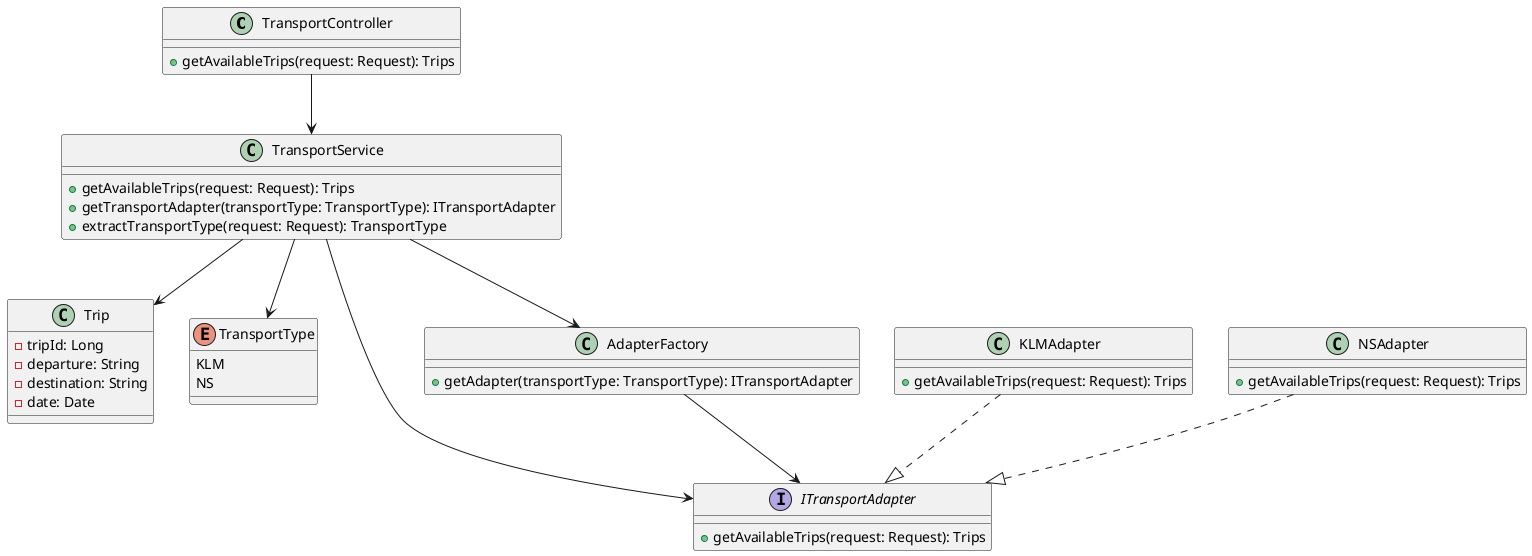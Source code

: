 @startuml

class TransportController {
    +getAvailableTrips(request: Request): Trips
}

TransportController --> TransportService

class TransportService {
    +getAvailableTrips(request: Request): Trips
    +getTransportAdapter(transportType: TransportType): ITransportAdapter
    +extractTransportType(request: Request): TransportType
}

class Trip {
    - tripId: Long
    - departure: String
    - destination: String
    - date: Date
}

enum TransportType {
    KLM
    NS
}

interface ITransportAdapter {
    +getAvailableTrips(request: Request): Trips
}

class KLMAdapter {
    +getAvailableTrips(request: Request): Trips
}

class NSAdapter {
    +getAvailableTrips(request: Request): Trips
}

class AdapterFactory {
    +getAdapter(transportType: TransportType): ITransportAdapter
}

TransportService --> Trip

KLMAdapter ..|> ITransportAdapter
NSAdapter ..|> ITransportAdapter
TransportService --> ITransportAdapter

AdapterFactory --> ITransportAdapter
TransportService --> AdapterFactory

TransportService --> TransportType

@enduml
